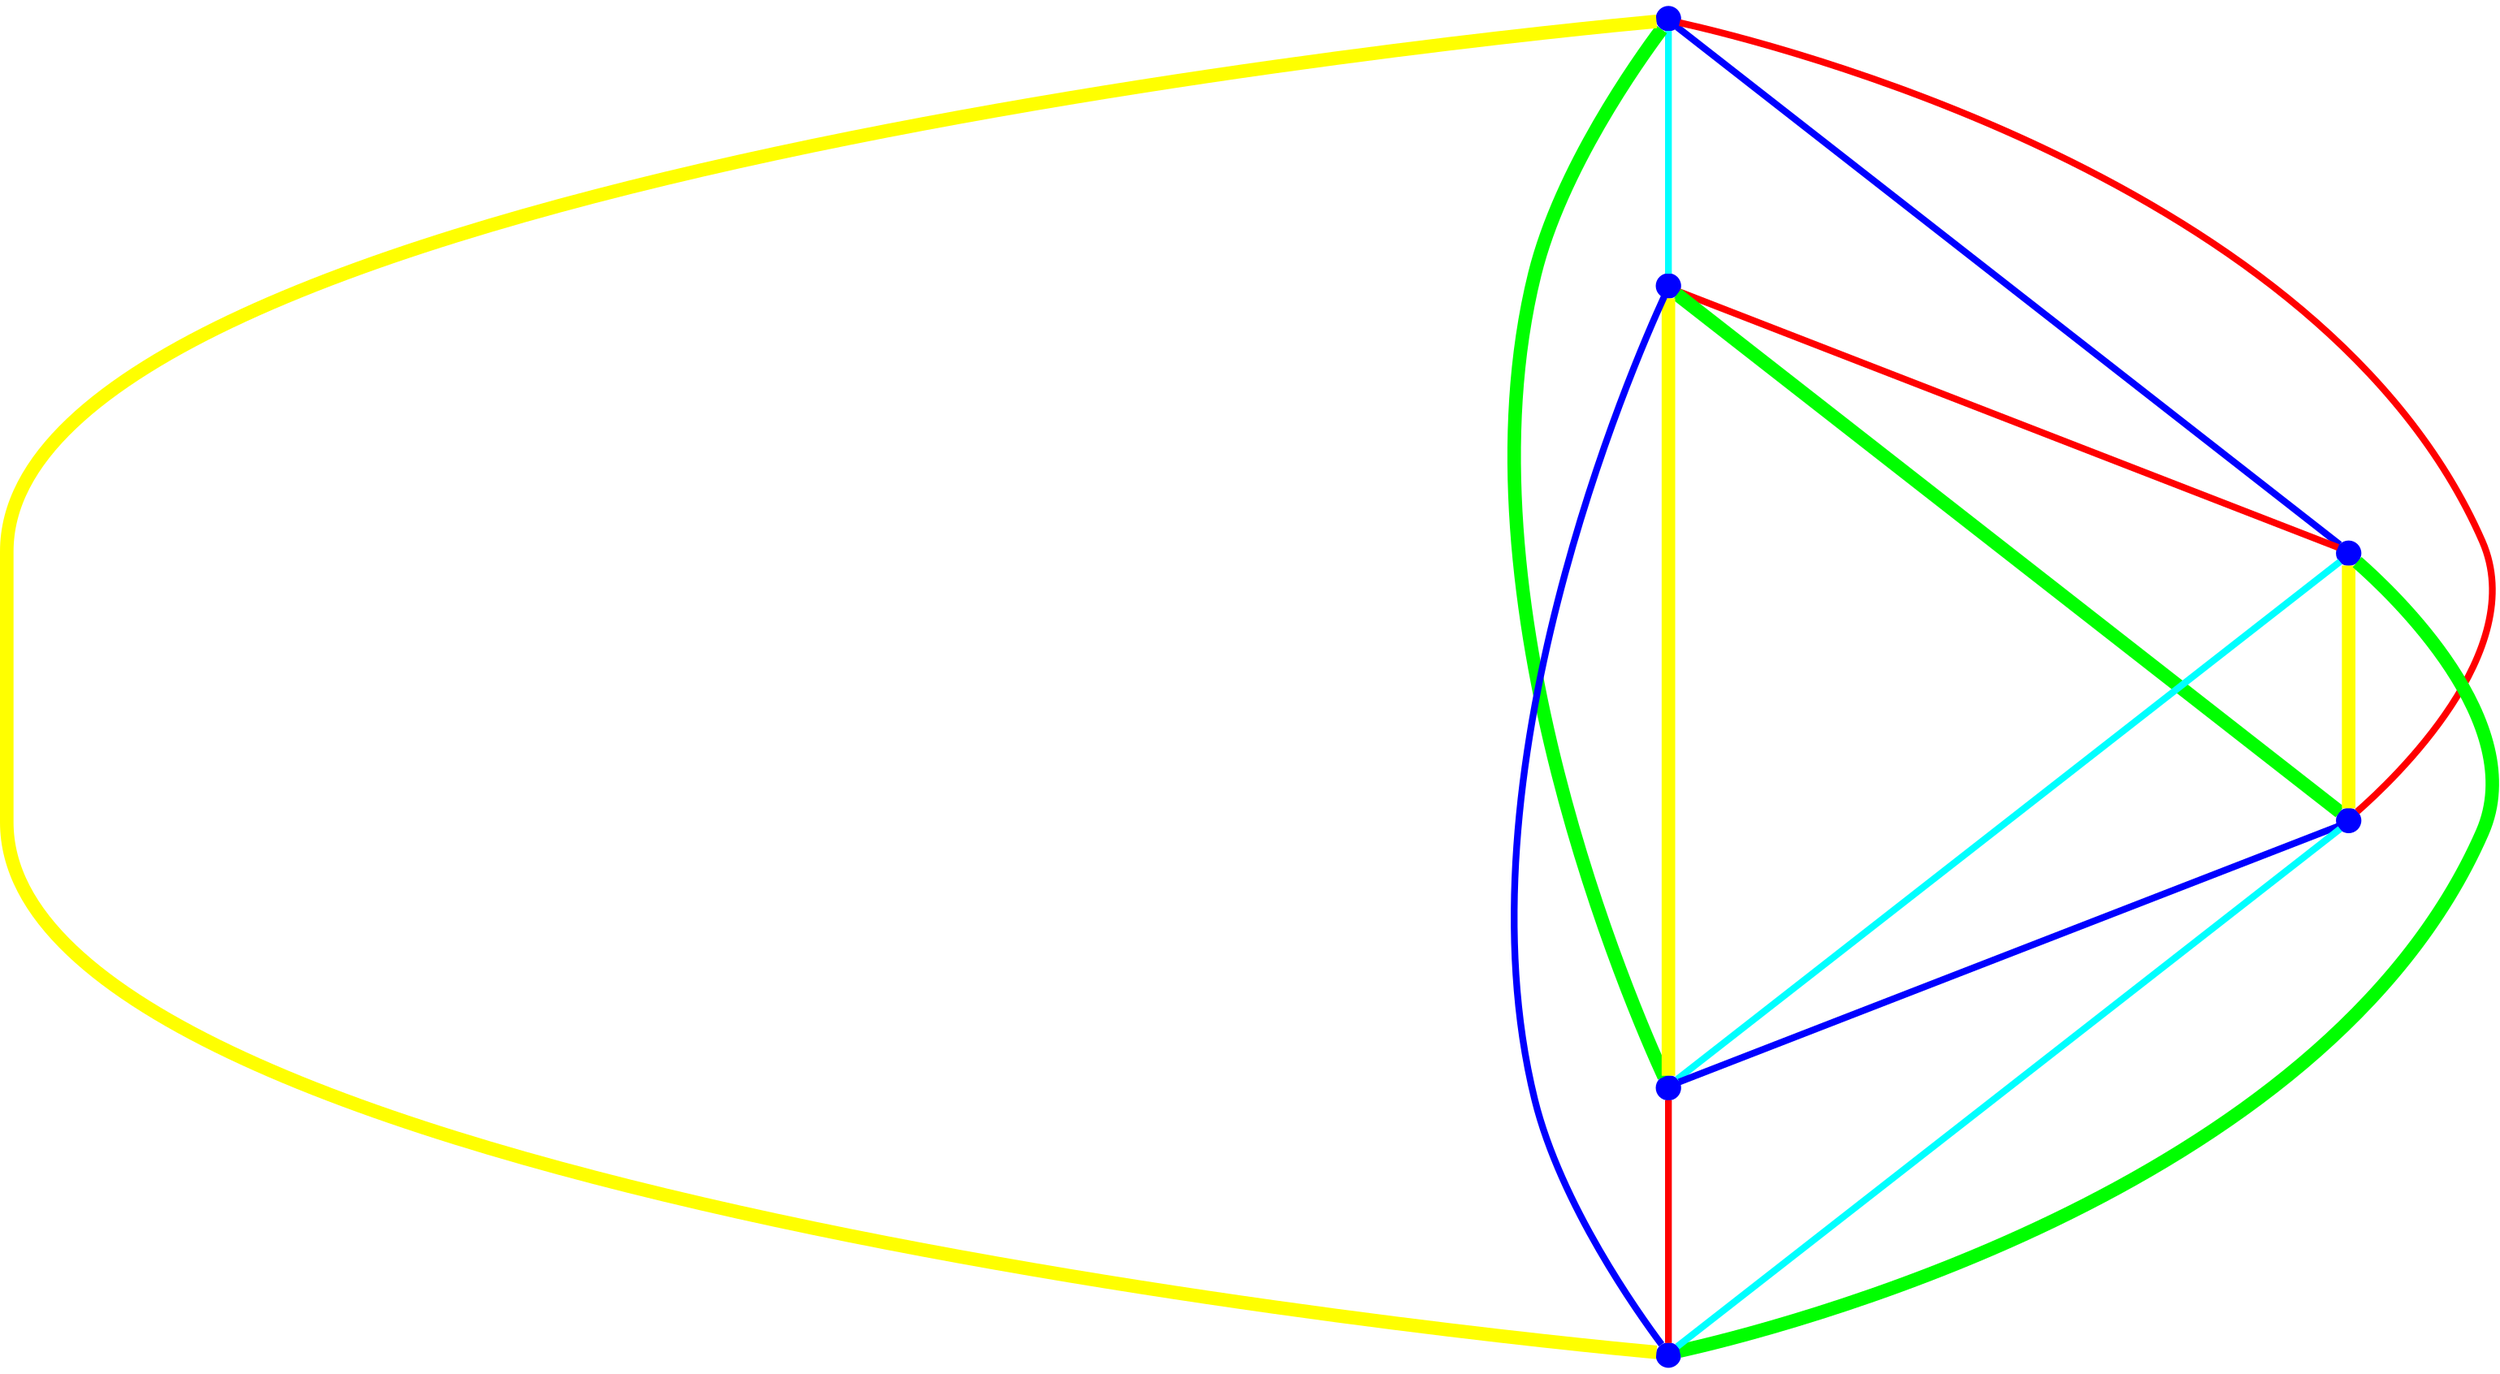 graph {
ranksep=2
nodesep=2
node [label="" shape=circle style=filled fixedsize=true color=blue fillcolor=blue width=0.2];
"1" -- "2" [style="solid",penwidth="4",color="cyan"];
"1" -- "3" [style="solid",penwidth="4",color="blue"];
"1" -- "4" [style="solid",penwidth="4",color="red"];
"1" -- "5" [style="solid",penwidth="8",color="green"];
"1" -- "6" [style="solid",penwidth="8",color="yellow"];
"2" -- "3" [style="solid",penwidth="4",color="red"];
"2" -- "4" [style="solid",penwidth="8",color="green"];
"2" -- "5" [style="solid",penwidth="8",color="yellow"];
"2" -- "6" [style="solid",penwidth="4",color="blue"];
"3" -- "4" [style="solid",penwidth="8",color="yellow"];
"3" -- "5" [style="solid",penwidth="4",color="cyan"];
"3" -- "6" [style="solid",penwidth="8",color="green"];
"4" -- "5" [style="solid",penwidth="4",color="blue"];
"4" -- "6" [style="solid",penwidth="4",color="cyan"];
"5" -- "6" [style="solid",penwidth="4",color="red"];
}

